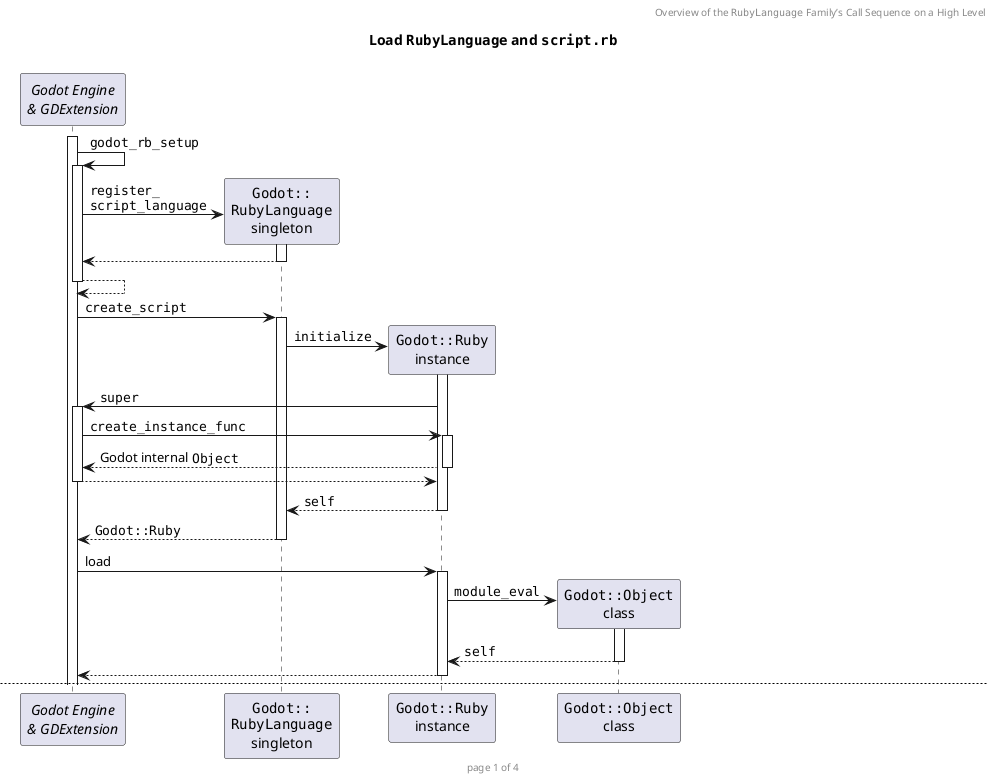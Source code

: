 @startuml
autoactivate on
header Overview of the ""RubyLanguage"" Family’s Call Sequence on a High Level
footer page %page% of %lastpage%

title Load ""RubyLanguage"" and ""script.rb""
participant godot [
  //Godot Engine//
  //& GDExtension//
]
participant lang [
  ""Godot::""
  ""RubyLanguage""
  singleton
]
participant ruby [
  ""Godot::Ruby""
  instance
]
participant class [
  ""Godot::Object""
  class
]
activate godot
godot -> godot: ""godot_rb_setup""
  create lang
  godot -> lang: ""register_""\n""script_language""
  return
return
godot -> lang: ""create_script""
  create ruby
  lang -> ruby: ""initialize""
    ruby -> godot: ""super""
      godot -> ruby: ""create_instance_func""
      return Godot internal ""Object""
    return
  return ""self""
return ""Godot::Ruby""
godot -> ruby: load
  create class
  ruby -> class: ""module_eval""
  return ""self""
return

newpage Instantiate ""MyScript""
participant instance [
  ""GDExtension""
  ""ScriptInstancePtr""
]
participant object [
  ""Godot::Object""
  instance
]
godot -> ruby: ""instance_create""
  ruby -> class: ""new""
    create object
    class -> object: ""initialize""
    return ""self""
  return ""Godot::Object""\ninstance
  ruby -> object: Protect from GC
  return
  create instance
  ruby -> instance: ""script_instance_create""
  return ""self""
return ""GDExtensionScriptInstancePtr""

newpage: Check and Call (existent) ""MyScript#member"" (attribute or method)
godot -> ruby: list members
  ruby -> class: ""#instance_methods""
  return ""Array[Symbol]""
return processed array
godot -> instance: call ""member""
  instance -> object: ""::member""
    object -> class: ""#member"" (instance method)
      note left: There’d probably seldom be an eigenclass.
      opt GDScript Interop
        class -> godot: GDScript function
        return ""ret.to_godot""
      end
    return ""ret""
  return ""ret""
return ""ret.to_godot""

newpage Cleanup
note across:\
For Ruby objects, the destruction ❌ means queued for GC mark-and-sweep. \
GDExtension counterparts may be immediately ""free""d.
godot -> instance: ""free""
  instance ->> object: Unlock GC
  return
  destroy object
return
destroy instance
godot -> ruby: ""free_instance_func""
  ruby ->> class: Unlock GC
  return
  destroy class
return
destroy ruby
godot -> godot: ""godot_rb_cleanup""
  godot -> lang!!: ""unregister_""\n""script_language""
return
destroy godot

@enduml
